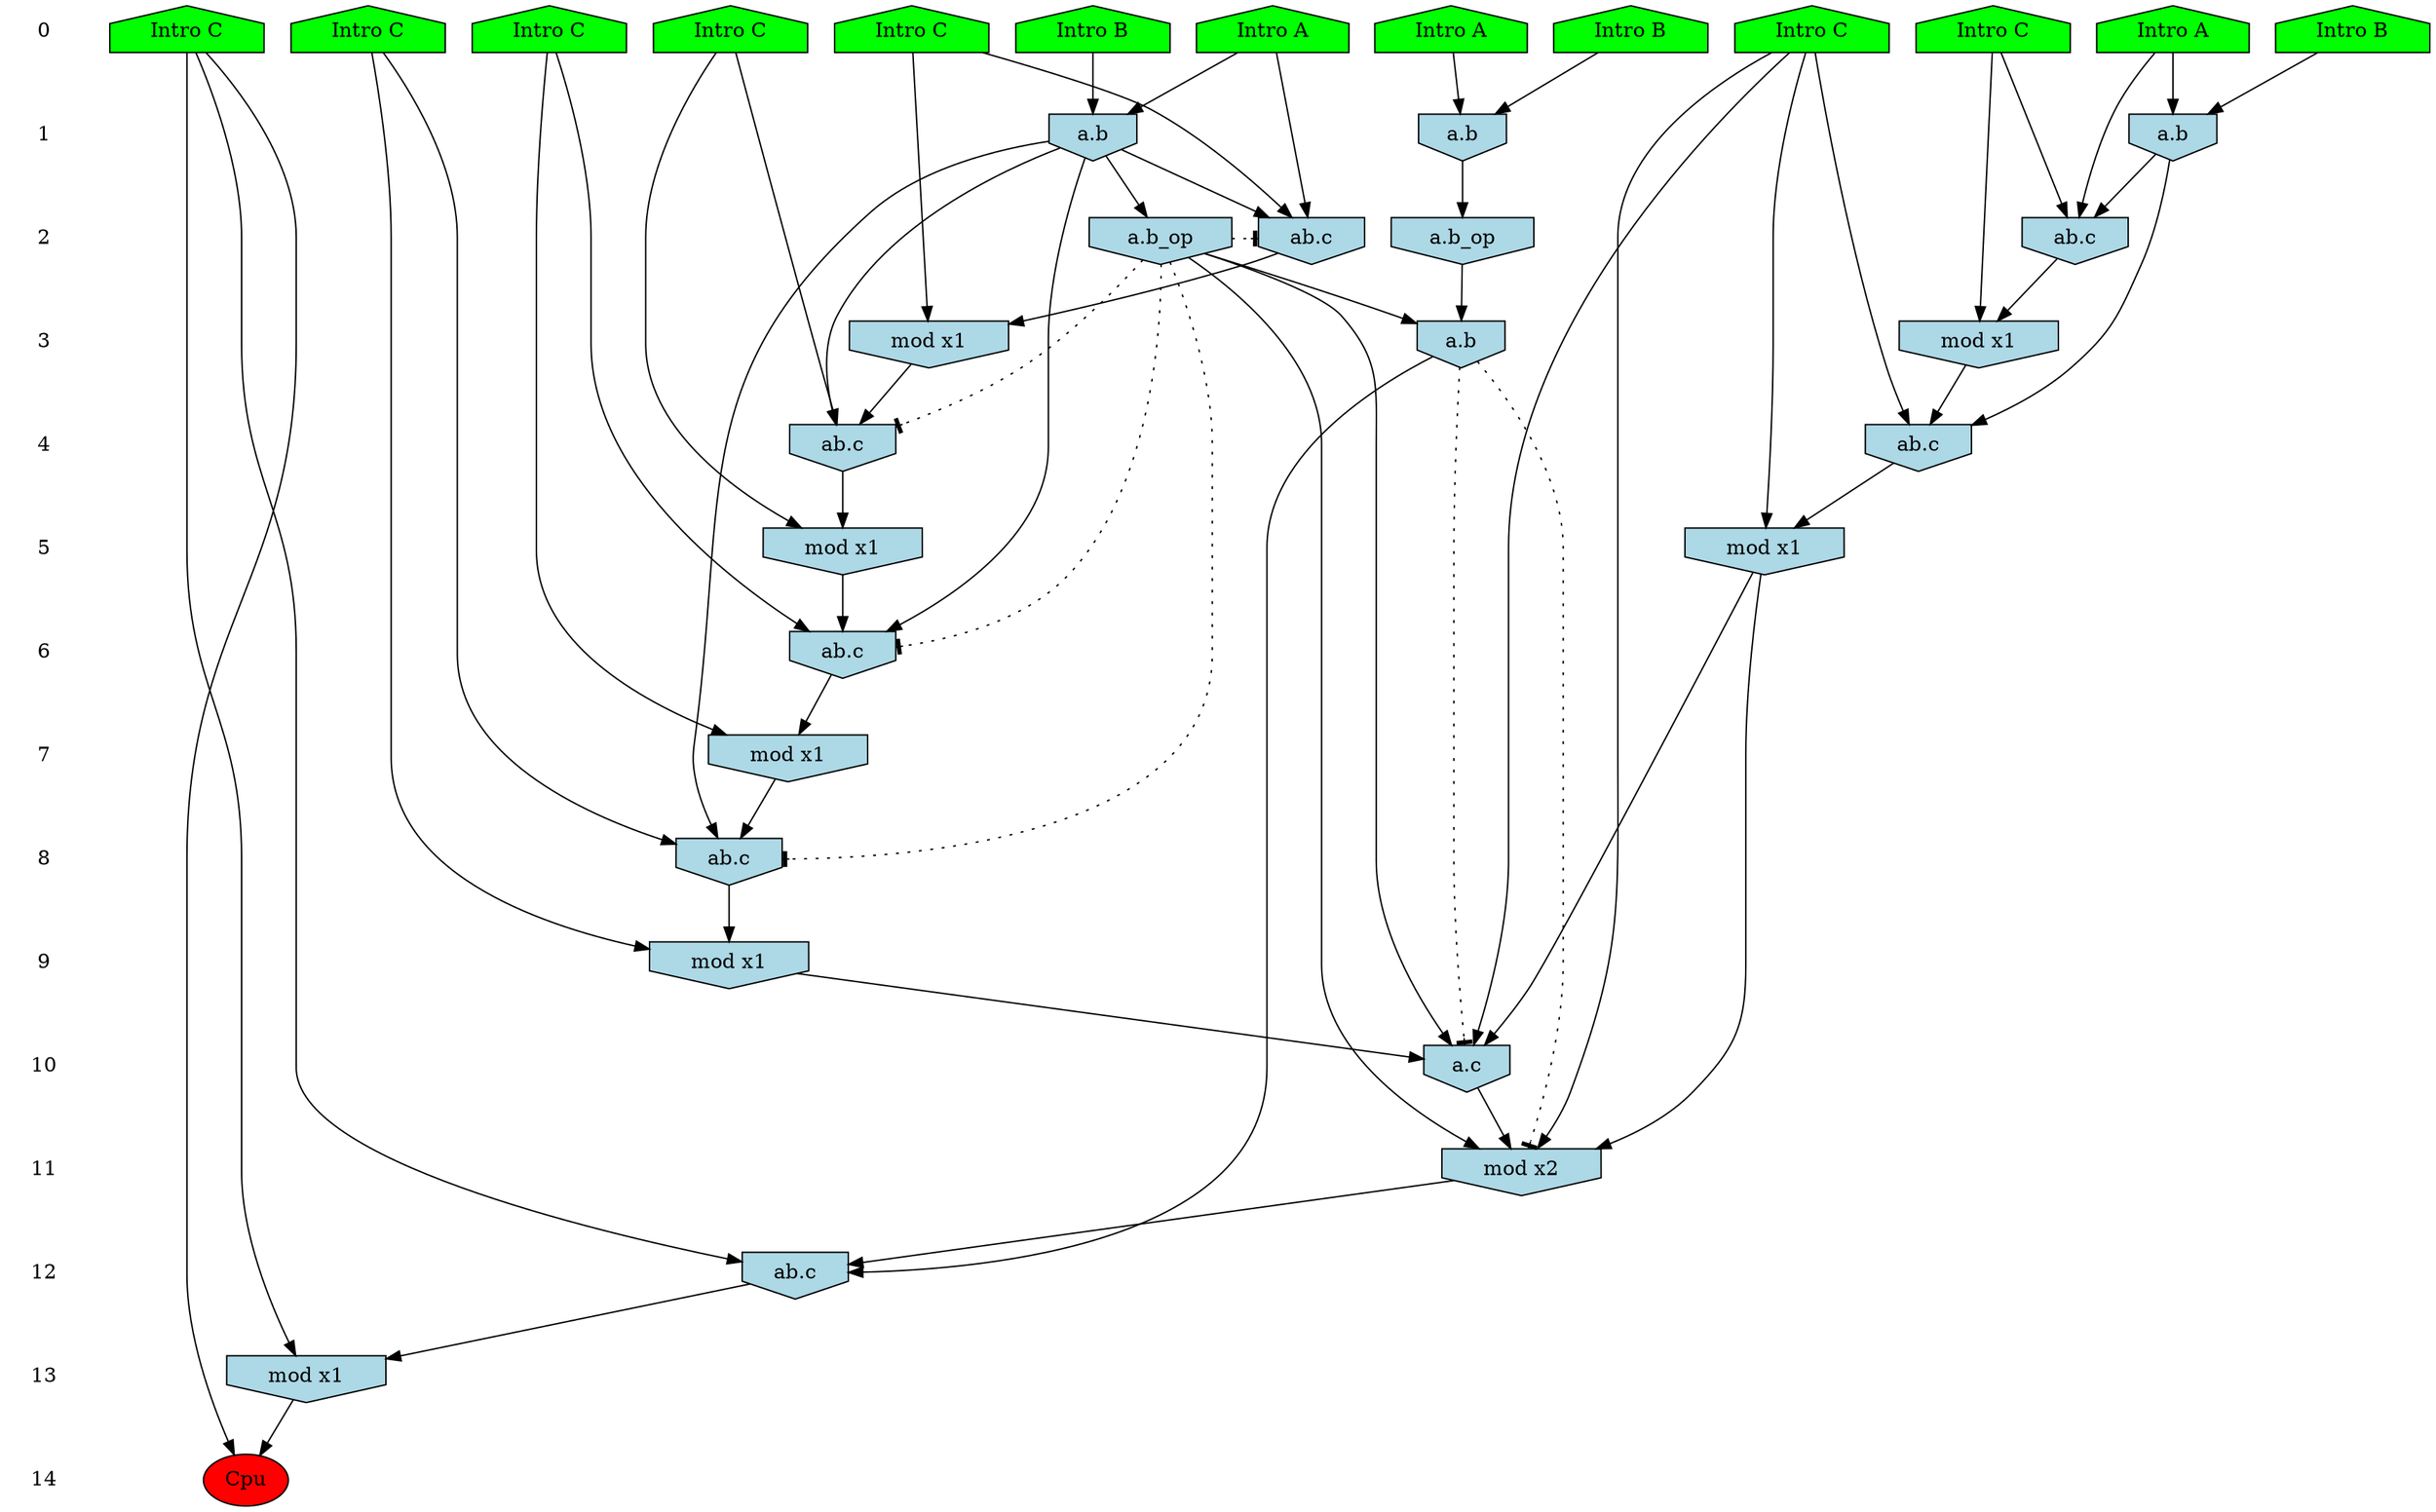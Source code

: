 /* Compression of 1 causal flows obtained in average at 1.330032E+01 t.u */
/* Compressed causal flows were: [2058] */
digraph G{
 ranksep=.5 ; 
{ rank = same ; "0" [shape=plaintext] ; node_1 [label ="Intro A", shape=house, style=filled, fillcolor=green] ;
node_2 [label ="Intro B", shape=house, style=filled, fillcolor=green] ;
node_3 [label ="Intro B", shape=house, style=filled, fillcolor=green] ;
node_4 [label ="Intro A", shape=house, style=filled, fillcolor=green] ;
node_5 [label ="Intro B", shape=house, style=filled, fillcolor=green] ;
node_6 [label ="Intro A", shape=house, style=filled, fillcolor=green] ;
node_7 [label ="Intro C", shape=house, style=filled, fillcolor=green] ;
node_8 [label ="Intro C", shape=house, style=filled, fillcolor=green] ;
node_9 [label ="Intro C", shape=house, style=filled, fillcolor=green] ;
node_10 [label ="Intro C", shape=house, style=filled, fillcolor=green] ;
node_11 [label ="Intro C", shape=house, style=filled, fillcolor=green] ;
node_12 [label ="Intro C", shape=house, style=filled, fillcolor=green] ;
node_13 [label ="Intro C", shape=house, style=filled, fillcolor=green] ;
}
{ rank = same ; "1" [shape=plaintext] ; node_14 [label="a.b", shape=invhouse, style=filled, fillcolor = lightblue] ;
node_17 [label="a.b", shape=invhouse, style=filled, fillcolor = lightblue] ;
node_22 [label="a.b", shape=invhouse, style=filled, fillcolor = lightblue] ;
}
{ rank = same ; "2" [shape=plaintext] ; node_15 [label="ab.c", shape=invhouse, style=filled, fillcolor = lightblue] ;
node_20 [label="ab.c", shape=invhouse, style=filled, fillcolor = lightblue] ;
node_28 [label="a.b_op", shape=invhouse, style=filled, fillcolor = lightblue] ;
node_30 [label="a.b_op", shape=invhouse, style=filled, fillcolor = lightblue] ;
}
{ rank = same ; "3" [shape=plaintext] ; node_16 [label="mod x1", shape=invhouse, style=filled, fillcolor = lightblue] ;
node_24 [label="mod x1", shape=invhouse, style=filled, fillcolor = lightblue] ;
node_33 [label="a.b", shape=invhouse, style=filled, fillcolor = lightblue] ;
}
{ rank = same ; "4" [shape=plaintext] ; node_18 [label="ab.c", shape=invhouse, style=filled, fillcolor = lightblue] ;
node_25 [label="ab.c", shape=invhouse, style=filled, fillcolor = lightblue] ;
}
{ rank = same ; "5" [shape=plaintext] ; node_19 [label="mod x1", shape=invhouse, style=filled, fillcolor = lightblue] ;
node_29 [label="mod x1", shape=invhouse, style=filled, fillcolor = lightblue] ;
}
{ rank = same ; "6" [shape=plaintext] ; node_21 [label="ab.c", shape=invhouse, style=filled, fillcolor = lightblue] ;
}
{ rank = same ; "7" [shape=plaintext] ; node_23 [label="mod x1", shape=invhouse, style=filled, fillcolor = lightblue] ;
}
{ rank = same ; "8" [shape=plaintext] ; node_26 [label="ab.c", shape=invhouse, style=filled, fillcolor = lightblue] ;
}
{ rank = same ; "9" [shape=plaintext] ; node_27 [label="mod x1", shape=invhouse, style=filled, fillcolor = lightblue] ;
}
{ rank = same ; "10" [shape=plaintext] ; node_31 [label="a.c", shape=invhouse, style=filled, fillcolor = lightblue] ;
}
{ rank = same ; "11" [shape=plaintext] ; node_32 [label="mod x2", shape=invhouse, style=filled, fillcolor = lightblue] ;
}
{ rank = same ; "12" [shape=plaintext] ; node_34 [label="ab.c", shape=invhouse, style=filled, fillcolor = lightblue] ;
}
{ rank = same ; "13" [shape=plaintext] ; node_35 [label="mod x1", shape=invhouse, style=filled, fillcolor = lightblue] ;
}
{ rank = same ; "14" [shape=plaintext] ; node_36 [label ="Cpu", style=filled, fillcolor=red] ;
}
"0" -> "1" [style="invis"]; 
"1" -> "2" [style="invis"]; 
"2" -> "3" [style="invis"]; 
"3" -> "4" [style="invis"]; 
"4" -> "5" [style="invis"]; 
"5" -> "6" [style="invis"]; 
"6" -> "7" [style="invis"]; 
"7" -> "8" [style="invis"]; 
"8" -> "9" [style="invis"]; 
"9" -> "10" [style="invis"]; 
"10" -> "11" [style="invis"]; 
"11" -> "12" [style="invis"]; 
"12" -> "13" [style="invis"]; 
"13" -> "14" [style="invis"]; 
node_4 -> node_14
node_5 -> node_14
node_4 -> node_15
node_9 -> node_15
node_14 -> node_15
node_9 -> node_16
node_15 -> node_16
node_1 -> node_17
node_2 -> node_17
node_13 -> node_18
node_14 -> node_18
node_16 -> node_18
node_13 -> node_19
node_18 -> node_19
node_1 -> node_20
node_7 -> node_20
node_17 -> node_20
node_8 -> node_21
node_14 -> node_21
node_19 -> node_21
node_3 -> node_22
node_6 -> node_22
node_8 -> node_23
node_21 -> node_23
node_7 -> node_24
node_20 -> node_24
node_11 -> node_25
node_17 -> node_25
node_24 -> node_25
node_10 -> node_26
node_14 -> node_26
node_23 -> node_26
node_10 -> node_27
node_26 -> node_27
node_14 -> node_28
node_11 -> node_29
node_25 -> node_29
node_22 -> node_30
node_11 -> node_31
node_27 -> node_31
node_28 -> node_31
node_29 -> node_31
node_11 -> node_32
node_28 -> node_32
node_29 -> node_32
node_31 -> node_32
node_28 -> node_33
node_30 -> node_33
node_12 -> node_34
node_32 -> node_34
node_33 -> node_34
node_12 -> node_35
node_34 -> node_35
node_12 -> node_36
node_35 -> node_36
node_28 -> node_26 [style=dotted, arrowhead = tee] 
node_28 -> node_21 [style=dotted, arrowhead = tee] 
node_28 -> node_18 [style=dotted, arrowhead = tee] 
node_28 -> node_15 [style=dotted, arrowhead = tee] 
node_33 -> node_32 [style=dotted, arrowhead = tee] 
node_33 -> node_31 [style=dotted, arrowhead = tee] 
}
/*
 Dot generation time: 0.000164
*/